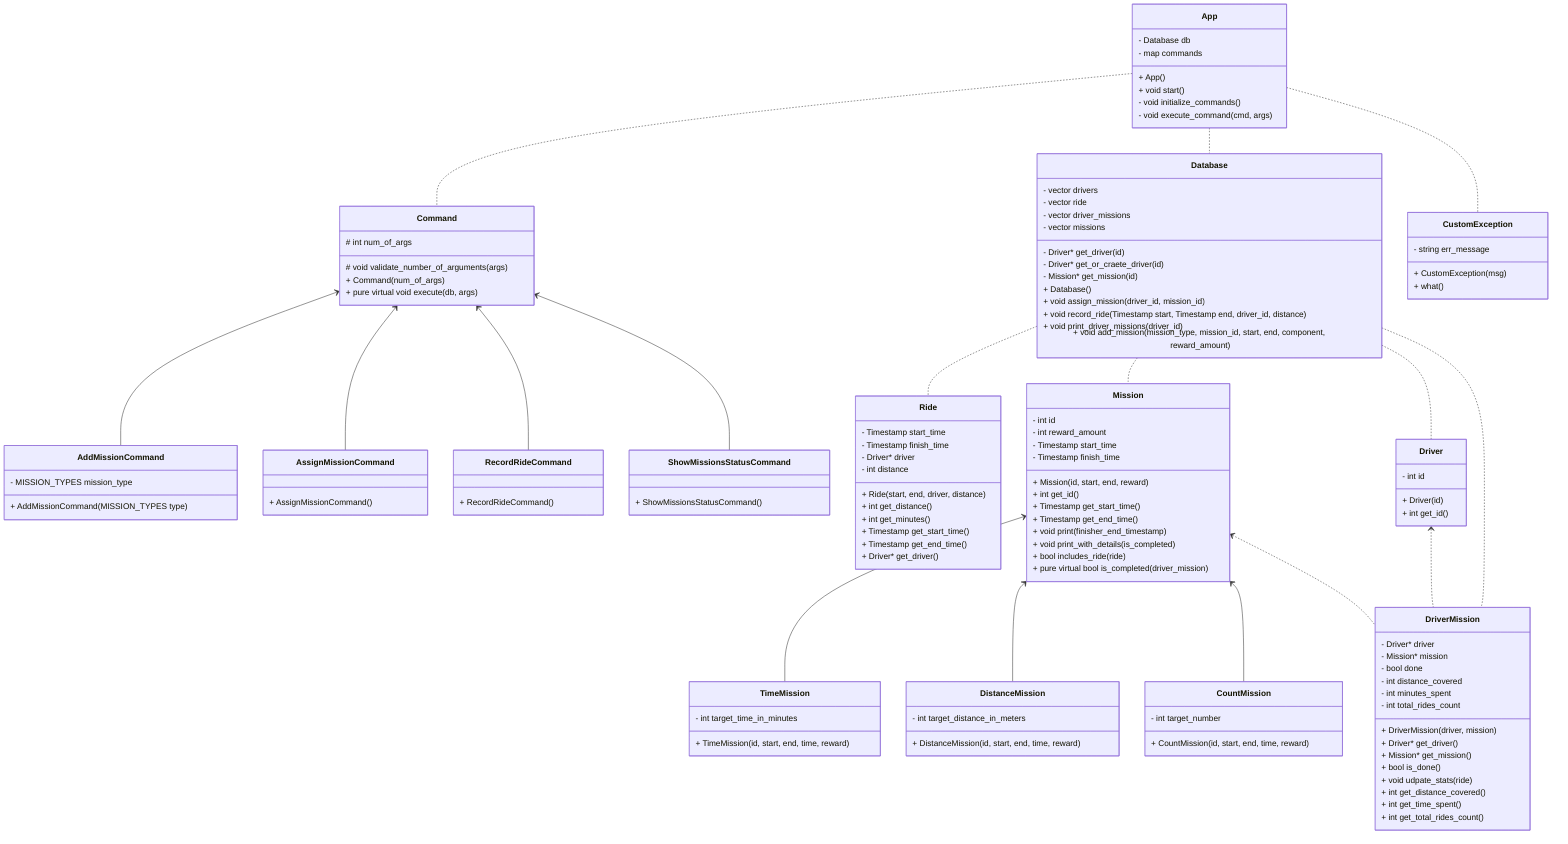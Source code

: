 classDiagram
    App .. Command
    App .. Database
    App .. CustomException
    Database .. Ride
    Database .. Mission
    Database .. Driver
    Database .. DriverMission
    CustomException: - string err_message
    CustomException: + CustomException(msg)
    CustomException: + what()
    App: - Database db
    App: - map<string, Command> commands
    App: + App()
    App: + void start()
    App: - void initialize_commands()
    App: - void execute_command(cmd, args)
    Database: - vector<Driver*> drivers
    Database: - vector<Ride*> ride
    Database: - vector<DriverMission*> driver_missions
    Database: - vector<Mission*> missions
    Database: - Driver* get_driver(id)
    Database: - Driver* get_or_craete_driver(id)
    Database: - Mission* get_mission(id)
    Database: + Database()
    Database: + void assign_mission(driver_id, mission_id)
    Database: + void record_ride(Timestamp start, Timestamp end, driver_id, distance)
    Database: + void print_driver_missions(driver_id)
    Database: + void add_mission(mission_type, mission_id, start, end, component, reward_amount)
    Command: # int num_of_args
    Command: # void validate_number_of_arguments(args)
    Command: + Command(num_of_args)
    Command: + pure virtual void execute(db, args)
    Command <-- AddMissionCommand
    Command <-- AssignMissionCommand
    Command <-- RecordRideCommand
    Command <-- ShowMissionsStatusCommand
    AddMissionCommand: - MISSION_TYPES mission_type
    AddMissionCommand: + AddMissionCommand(MISSION_TYPES type)
    AssignMissionCommand: + AssignMissionCommand()
    RecordRideCommand: + RecordRideCommand()
    ShowMissionsStatusCommand: + ShowMissionsStatusCommand()
    Ride: - Timestamp start_time
    Ride: - Timestamp finish_time
    Ride: - Driver* driver
    Ride: - int distance
    Ride: + Ride(start, end, driver, distance)
    Ride: + int get_distance()
    Ride: + int get_minutes()
    Ride: + Timestamp get_start_time()
    Ride: + Timestamp get_end_time()
    Ride: + Driver* get_driver()
    Mission: - int id
    Mission: - int reward_amount
    Mission: - Timestamp start_time
    Mission: - Timestamp finish_time
    Mission: + Mission(id, start, end, reward)
    Mission: + int get_id()
    Mission: + Timestamp get_start_time()
    Mission: + Timestamp get_end_time()
    Mission: + void print(finisher_end_timestamp)
    Mission: + void print_with_details(is_completed)
    Mission: + bool includes_ride(ride)
    Mission: + pure virtual bool is_completed(driver_mission)
    Mission <-- TimeMission
    Mission <-- DistanceMission
    Mission <-- CountMission
    TimeMission: - int target_time_in_minutes
    TimeMission: + TimeMission(id, start, end, time, reward)
    CountMission: - int target_number
    CountMission: + CountMission(id, start, end, time, reward)
    DistanceMission: - int target_distance_in_meters
    DistanceMission: + DistanceMission(id, start, end, time, reward)
    Driver: - int id
    Driver: + Driver(id)
    Driver: + int get_id()
    Driver <.. DriverMission
    Mission <.. DriverMission
    DriverMission: - Driver* driver
    DriverMission: - Mission* mission
    DriverMission: - bool done
    DriverMission: - int distance_covered
    DriverMission: - int minutes_spent
    DriverMission: - int total_rides_count
    DriverMission: + DriverMission(driver, mission)
    DriverMission: + Driver* get_driver()
    DriverMission: + Mission* get_mission()
    DriverMission: + bool is_done()
    DriverMission: + void udpate_stats(ride)
    DriverMission: + int get_distance_covered()
    DriverMission: + int get_time_spent()
    DriverMission: + int get_total_rides_count()